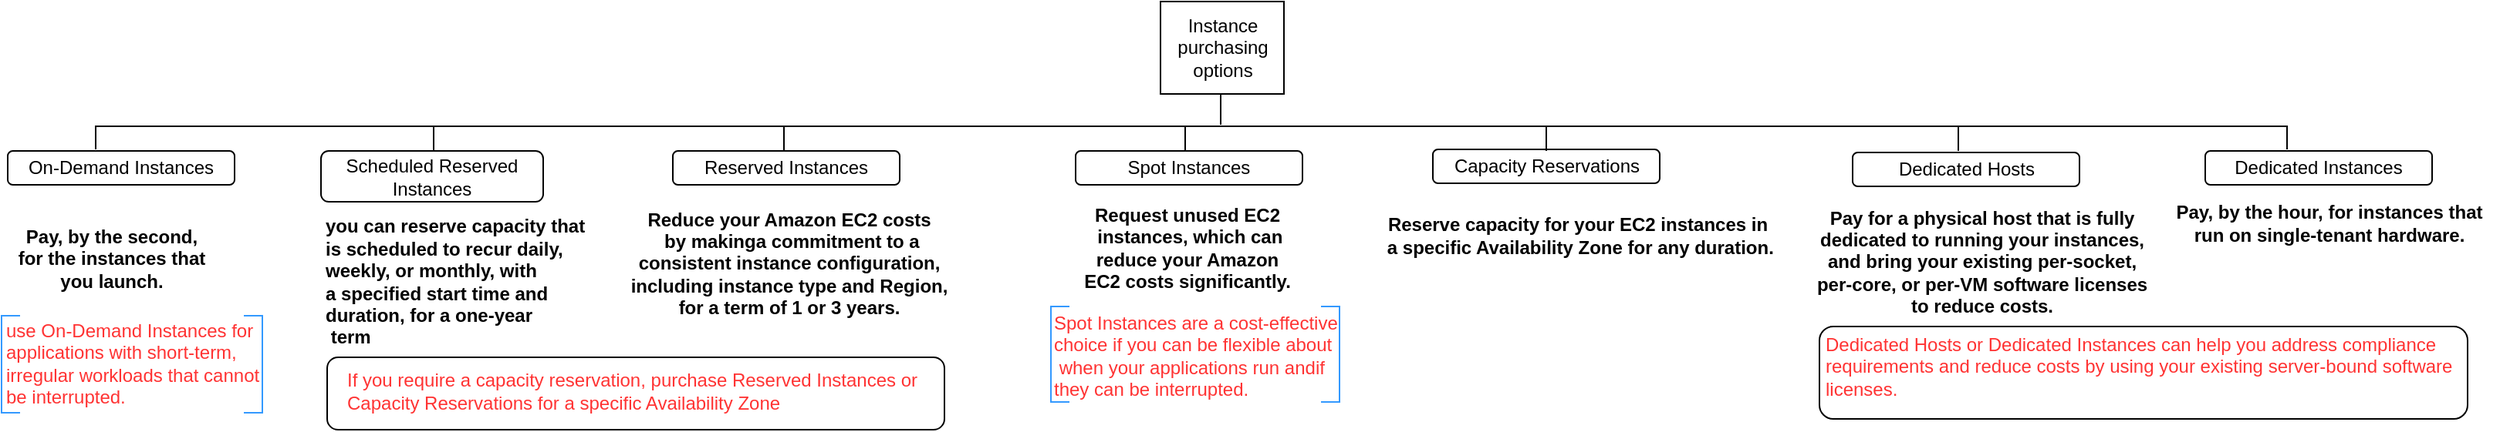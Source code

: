 <mxfile version="20.0.4" type="github">
  <diagram id="NRUUry7xWAZrR5KbMhYG" name="Page-1">
    <mxGraphModel dx="733" dy="550" grid="1" gridSize="10" guides="1" tooltips="1" connect="1" arrows="1" fold="1" page="1" pageScale="1" pageWidth="1654" pageHeight="1169" math="0" shadow="0">
      <root>
        <mxCell id="0" />
        <mxCell id="1" parent="0" />
        <mxCell id="CTkGnxyHy4XQXVknj4H4-1" value="Instance &lt;br&gt;purchasing &lt;br&gt;options" style="text;html=1;align=center;verticalAlign=middle;resizable=0;points=[];autosize=1;strokeColor=default;fillColor=none;" vertex="1" parent="1">
          <mxGeometry x="780" y="10" width="80" height="60" as="geometry" />
        </mxCell>
        <mxCell id="CTkGnxyHy4XQXVknj4H4-2" value="On-Demand Instances" style="rounded=1;whiteSpace=wrap;html=1;strokeColor=default;fillColor=none;" vertex="1" parent="1">
          <mxGeometry x="33" y="107" width="147" height="22" as="geometry" />
        </mxCell>
        <mxCell id="CTkGnxyHy4XQXVknj4H4-3" value="Scheduled Reserved Instances" style="rounded=1;whiteSpace=wrap;html=1;strokeColor=default;fillColor=none;" vertex="1" parent="1">
          <mxGeometry x="236" y="107" width="144" height="33" as="geometry" />
        </mxCell>
        <mxCell id="CTkGnxyHy4XQXVknj4H4-4" value="Reserved Instances" style="rounded=1;whiteSpace=wrap;html=1;strokeColor=default;fillColor=none;" vertex="1" parent="1">
          <mxGeometry x="464" y="107" width="147" height="22" as="geometry" />
        </mxCell>
        <mxCell id="CTkGnxyHy4XQXVknj4H4-5" value="Spot Instances" style="rounded=1;whiteSpace=wrap;html=1;strokeColor=default;fillColor=none;" vertex="1" parent="1">
          <mxGeometry x="725" y="107" width="147" height="22" as="geometry" />
        </mxCell>
        <mxCell id="CTkGnxyHy4XQXVknj4H4-7" value="Dedicated Hosts" style="rounded=1;whiteSpace=wrap;html=1;strokeColor=default;fillColor=none;" vertex="1" parent="1">
          <mxGeometry x="1228.5" y="108" width="147" height="22" as="geometry" />
        </mxCell>
        <mxCell id="CTkGnxyHy4XQXVknj4H4-8" value="Dedicated Instances" style="rounded=1;whiteSpace=wrap;html=1;strokeColor=default;fillColor=none;" vertex="1" parent="1">
          <mxGeometry x="1457" y="107" width="147" height="22" as="geometry" />
        </mxCell>
        <mxCell id="CTkGnxyHy4XQXVknj4H4-9" value="Capacity Reservations" style="rounded=1;whiteSpace=wrap;html=1;strokeColor=default;fillColor=none;" vertex="1" parent="1">
          <mxGeometry x="956.5" y="106" width="147" height="22" as="geometry" />
        </mxCell>
        <mxCell id="CTkGnxyHy4XQXVknj4H4-12" value="Pay, by the second, &lt;br&gt;for the instances that &lt;br&gt;you launch." style="text;html=1;align=center;verticalAlign=middle;resizable=0;points=[];autosize=1;strokeColor=none;fillColor=none;fontStyle=1" vertex="1" parent="1">
          <mxGeometry x="30" y="147" width="140" height="60" as="geometry" />
        </mxCell>
        <mxCell id="CTkGnxyHy4XQXVknj4H4-13" value="you can reserve capacity that &lt;br&gt;is scheduled to recur daily, &lt;br&gt;weekly, or monthly, with &lt;br&gt;a specified start time and &lt;br&gt;duration, for a one-year&lt;br&gt;&amp;nbsp;term" style="text;html=1;align=left;verticalAlign=middle;resizable=0;points=[];autosize=1;strokeColor=none;fillColor=none;fontStyle=1" vertex="1" parent="1">
          <mxGeometry x="237" y="142" width="190" height="100" as="geometry" />
        </mxCell>
        <mxCell id="CTkGnxyHy4XQXVknj4H4-14" value="Reduce your Amazon EC2 costs&lt;br&gt;&amp;nbsp;by makinga commitment to a &lt;br&gt;consistent instance configuration, &lt;br&gt;including instance type and Region, &lt;br&gt;for a term of 1 or 3 years." style="text;html=1;align=center;verticalAlign=middle;resizable=0;points=[];autosize=1;strokeColor=none;fillColor=none;fontStyle=1" vertex="1" parent="1">
          <mxGeometry x="424" y="135" width="230" height="90" as="geometry" />
        </mxCell>
        <mxCell id="CTkGnxyHy4XQXVknj4H4-15" value="Request unused EC2&lt;br&gt;&amp;nbsp;instances, which can &lt;br&gt;reduce your Amazon &lt;br&gt;EC2 costs significantly." style="text;html=1;align=center;verticalAlign=middle;resizable=0;points=[];autosize=1;strokeColor=none;fillColor=none;fontStyle=1" vertex="1" parent="1">
          <mxGeometry x="717" y="135" width="160" height="70" as="geometry" />
        </mxCell>
        <mxCell id="CTkGnxyHy4XQXVknj4H4-16" value="Pay for a physical host that is fully &lt;br&gt;dedicated to running your instances, &lt;br&gt;and bring your existing per-socket, &lt;br&gt;per-core, or per-VM software licenses &lt;br&gt;to reduce costs." style="text;html=1;align=center;verticalAlign=middle;resizable=0;points=[];autosize=1;strokeColor=none;fillColor=none;fontStyle=1" vertex="1" parent="1">
          <mxGeometry x="1192" y="134" width="240" height="90" as="geometry" />
        </mxCell>
        <mxCell id="CTkGnxyHy4XQXVknj4H4-17" value="Reserve capacity for your EC2 instances in&lt;br&gt;&amp;nbsp;a specific Availability Zone for any duration." style="text;html=1;align=center;verticalAlign=middle;resizable=0;points=[];autosize=1;strokeColor=none;fillColor=none;fontStyle=1" vertex="1" parent="1">
          <mxGeometry x="910" y="142" width="280" height="40" as="geometry" />
        </mxCell>
        <mxCell id="CTkGnxyHy4XQXVknj4H4-19" value="Pay, by the hour, for instances that &lt;br&gt;run on single-tenant hardware." style="text;html=1;align=center;verticalAlign=middle;resizable=0;points=[];autosize=1;strokeColor=none;fillColor=none;fontStyle=1" vertex="1" parent="1">
          <mxGeometry x="1427" y="134" width="220" height="40" as="geometry" />
        </mxCell>
        <mxCell id="CTkGnxyHy4XQXVknj4H4-20" value="" style="strokeWidth=1;html=1;shape=mxgraph.flowchart.annotation_1;align=left;pointerEvents=1;direction=south;" vertex="1" parent="1">
          <mxGeometry x="90" y="91" width="1420" height="15" as="geometry" />
        </mxCell>
        <mxCell id="CTkGnxyHy4XQXVknj4H4-21" value="" style="endArrow=none;html=1;rounded=0;" edge="1" parent="1">
          <mxGeometry width="50" height="50" relative="1" as="geometry">
            <mxPoint x="819" y="90" as="sourcePoint" />
            <mxPoint x="819" y="70" as="targetPoint" />
          </mxGeometry>
        </mxCell>
        <mxCell id="CTkGnxyHy4XQXVknj4H4-22" value="" style="endArrow=none;html=1;rounded=0;" edge="1" parent="1">
          <mxGeometry width="50" height="50" relative="1" as="geometry">
            <mxPoint x="819" y="90" as="sourcePoint" />
            <mxPoint x="819" y="70" as="targetPoint" />
          </mxGeometry>
        </mxCell>
        <mxCell id="CTkGnxyHy4XQXVknj4H4-24" value="" style="line;strokeWidth=1;html=1;fillColor=none;direction=south;" vertex="1" parent="1">
          <mxGeometry x="304" y="91" width="10" height="16" as="geometry" />
        </mxCell>
        <mxCell id="CTkGnxyHy4XQXVknj4H4-25" value="" style="line;strokeWidth=1;html=1;fillColor=none;direction=south;" vertex="1" parent="1">
          <mxGeometry x="531" y="91" width="10" height="16" as="geometry" />
        </mxCell>
        <mxCell id="CTkGnxyHy4XQXVknj4H4-26" value="" style="line;strokeWidth=1;html=1;fillColor=none;direction=south;" vertex="1" parent="1">
          <mxGeometry x="1025" y="91" width="10" height="16" as="geometry" />
        </mxCell>
        <mxCell id="CTkGnxyHy4XQXVknj4H4-27" value="" style="line;strokeWidth=1;html=1;fillColor=none;direction=south;" vertex="1" parent="1">
          <mxGeometry x="791" y="91" width="10" height="16" as="geometry" />
        </mxCell>
        <mxCell id="CTkGnxyHy4XQXVknj4H4-28" value="" style="line;strokeWidth=1;html=1;fillColor=none;direction=south;" vertex="1" parent="1">
          <mxGeometry x="1292" y="91" width="10" height="16" as="geometry" />
        </mxCell>
        <mxCell id="CTkGnxyHy4XQXVknj4H4-29" value="&lt;font color=&quot;#ff3333&quot;&gt;use On-Demand Instances for &lt;br&gt;applications with short-term,&amp;nbsp;&lt;br&gt;irregular workloads that cannot &lt;br&gt;be interrupted.&lt;/font&gt;" style="text;html=1;align=left;verticalAlign=middle;resizable=0;points=[];autosize=1;strokeColor=none;fillColor=none;" vertex="1" parent="1">
          <mxGeometry x="30" y="210" width="190" height="70" as="geometry" />
        </mxCell>
        <mxCell id="CTkGnxyHy4XQXVknj4H4-31" value="" style="strokeWidth=1;html=1;shape=mxgraph.flowchart.annotation_1;align=left;pointerEvents=1;fontColor=#000033;fillColor=none;strokeColor=#3399FF;" vertex="1" parent="1">
          <mxGeometry x="29" y="214" width="12" height="63" as="geometry" />
        </mxCell>
        <mxCell id="CTkGnxyHy4XQXVknj4H4-32" value="" style="strokeWidth=1;html=1;shape=mxgraph.flowchart.annotation_1;align=left;pointerEvents=1;fontColor=#000033;fillColor=none;direction=west;strokeColor=#3399FF;" vertex="1" parent="1">
          <mxGeometry x="186" y="214" width="12" height="63" as="geometry" />
        </mxCell>
        <mxCell id="CTkGnxyHy4XQXVknj4H4-33" value="Spot Instances are a cost-effective &lt;br&gt;choice if you can be flexible about&lt;br&gt;&amp;nbsp;when your applications run andif &lt;br&gt;they can be interrupted." style="text;html=1;align=left;verticalAlign=middle;resizable=0;points=[];autosize=1;strokeColor=none;fillColor=none;fontColor=#FF3333;" vertex="1" parent="1">
          <mxGeometry x="709" y="205" width="210" height="70" as="geometry" />
        </mxCell>
        <mxCell id="CTkGnxyHy4XQXVknj4H4-36" value="" style="strokeWidth=1;html=1;shape=mxgraph.flowchart.annotation_1;align=left;pointerEvents=1;fontColor=#000033;fillColor=none;strokeColor=#3399FF;" vertex="1" parent="1">
          <mxGeometry x="709" y="208" width="12" height="62" as="geometry" />
        </mxCell>
        <mxCell id="CTkGnxyHy4XQXVknj4H4-37" value="" style="strokeWidth=1;html=1;shape=mxgraph.flowchart.annotation_1;align=left;pointerEvents=1;fontColor=#000033;fillColor=none;direction=west;strokeColor=#3399FF;" vertex="1" parent="1">
          <mxGeometry x="884" y="208" width="12" height="62" as="geometry" />
        </mxCell>
        <mxCell id="CTkGnxyHy4XQXVknj4H4-38" value="Dedicated Hosts or Dedicated Instances can help you address compliance &lt;br&gt;requirements and reduce costs by using your existing server-bound software &lt;br&gt;licenses." style="text;html=1;align=left;verticalAlign=middle;resizable=0;points=[];autosize=1;strokeColor=none;fillColor=none;fontColor=#FF3333;" vertex="1" parent="1">
          <mxGeometry x="1209" y="216.5" width="430" height="60" as="geometry" />
        </mxCell>
        <mxCell id="CTkGnxyHy4XQXVknj4H4-39" value="" style="rounded=1;whiteSpace=wrap;html=1;fontColor=#FF3333;strokeColor=default;strokeWidth=1;fillColor=none;" vertex="1" parent="1">
          <mxGeometry x="1207" y="221" width="420" height="60" as="geometry" />
        </mxCell>
        <mxCell id="CTkGnxyHy4XQXVknj4H4-41" value="If you require a capacity reservation, purchase Reserved Instances or &lt;br&gt;Capacity Reservations for a specific Availability Zone" style="text;html=1;align=left;verticalAlign=middle;resizable=0;points=[];autosize=1;strokeColor=none;fillColor=none;fontColor=#FF3333;" vertex="1" parent="1">
          <mxGeometry x="251" y="243" width="390" height="40" as="geometry" />
        </mxCell>
        <mxCell id="CTkGnxyHy4XQXVknj4H4-42" value="" style="rounded=1;whiteSpace=wrap;html=1;fontColor=#FF3333;strokeColor=default;strokeWidth=1;fillColor=none;" vertex="1" parent="1">
          <mxGeometry x="240" y="241" width="400" height="47" as="geometry" />
        </mxCell>
      </root>
    </mxGraphModel>
  </diagram>
</mxfile>
